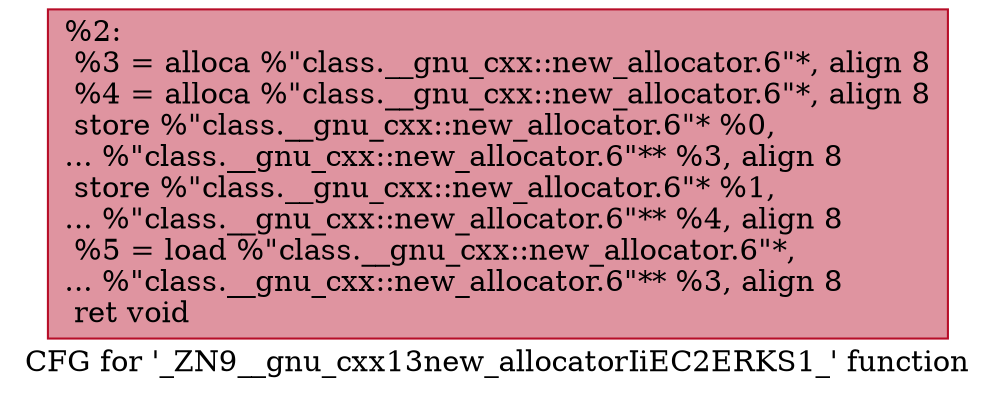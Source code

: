 digraph "CFG for '_ZN9__gnu_cxx13new_allocatorIiEC2ERKS1_' function" {
	label="CFG for '_ZN9__gnu_cxx13new_allocatorIiEC2ERKS1_' function";

	Node0x5604d28a0910 [shape=record,color="#b70d28ff", style=filled, fillcolor="#b70d2870",label="{%2:\l  %3 = alloca %\"class.__gnu_cxx::new_allocator.6\"*, align 8\l  %4 = alloca %\"class.__gnu_cxx::new_allocator.6\"*, align 8\l  store %\"class.__gnu_cxx::new_allocator.6\"* %0,\l... %\"class.__gnu_cxx::new_allocator.6\"** %3, align 8\l  store %\"class.__gnu_cxx::new_allocator.6\"* %1,\l... %\"class.__gnu_cxx::new_allocator.6\"** %4, align 8\l  %5 = load %\"class.__gnu_cxx::new_allocator.6\"*,\l... %\"class.__gnu_cxx::new_allocator.6\"** %3, align 8\l  ret void\l}"];
}
